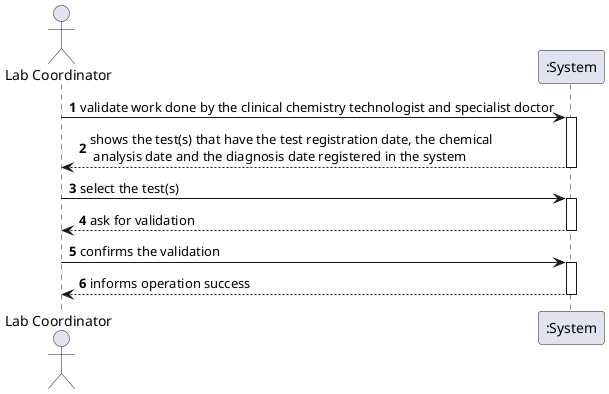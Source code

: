 @startuml
'https://plantuml.com/sequence-diagram

autonumber

actor "Lab Coordinator" as LABC

participant ":System" as SYSTEM

LABC -> SYSTEM : validate work done by the clinical chemistry technologist and specialist doctor
activate SYSTEM
SYSTEM --> LABC : shows the test(s) that have the test registration date, the chemical\n analysis date and the diagnosis date registered in the system
deactivate SYSTEM

LABC -> SYSTEM : select the test(s)
activate SYSTEM
SYSTEM --> LABC : ask for validation
deactivate SYSTEM

LABC -> SYSTEM : confirms the validation
activate SYSTEM
SYSTEM --> LABC : informs operation success
deactivate SYSTEM

@enduml